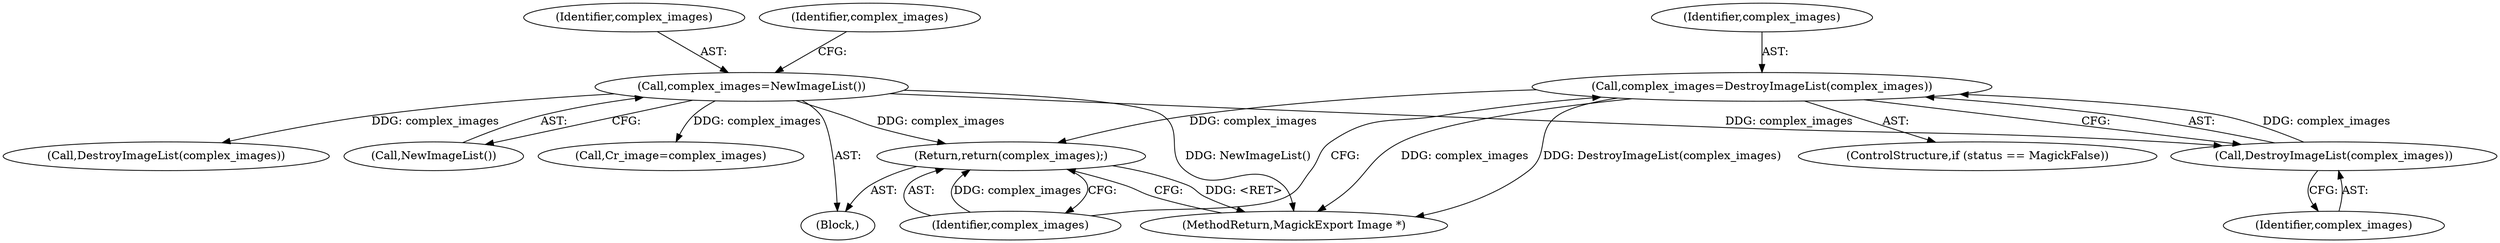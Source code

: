 digraph "0_ImageMagick6_61135001a625364e29bdce83832f043eebde7b5a@pointer" {
"1000920" [label="(Call,complex_images=DestroyImageList(complex_images))"];
"1000922" [label="(Call,DestroyImageList(complex_images))"];
"1000225" [label="(Call,complex_images=NewImageList())"];
"1000924" [label="(Return,return(complex_images);)"];
"1000922" [label="(Call,DestroyImageList(complex_images))"];
"1000921" [label="(Identifier,complex_images)"];
"1000925" [label="(Identifier,complex_images)"];
"1000924" [label="(Return,return(complex_images);)"];
"1000227" [label="(Call,NewImageList())"];
"1000916" [label="(ControlStructure,if (status == MagickFalse))"];
"1000105" [label="(Block,)"];
"1000230" [label="(Identifier,complex_images)"];
"1000249" [label="(Call,DestroyImageList(complex_images))"];
"1000225" [label="(Call,complex_images=NewImageList())"];
"1000226" [label="(Identifier,complex_images)"];
"1000333" [label="(Call,Cr_image=complex_images)"];
"1000926" [label="(MethodReturn,MagickExport Image *)"];
"1000923" [label="(Identifier,complex_images)"];
"1000920" [label="(Call,complex_images=DestroyImageList(complex_images))"];
"1000920" -> "1000916"  [label="AST: "];
"1000920" -> "1000922"  [label="CFG: "];
"1000921" -> "1000920"  [label="AST: "];
"1000922" -> "1000920"  [label="AST: "];
"1000925" -> "1000920"  [label="CFG: "];
"1000920" -> "1000926"  [label="DDG: complex_images"];
"1000920" -> "1000926"  [label="DDG: DestroyImageList(complex_images)"];
"1000922" -> "1000920"  [label="DDG: complex_images"];
"1000920" -> "1000924"  [label="DDG: complex_images"];
"1000922" -> "1000923"  [label="CFG: "];
"1000923" -> "1000922"  [label="AST: "];
"1000225" -> "1000922"  [label="DDG: complex_images"];
"1000225" -> "1000105"  [label="AST: "];
"1000225" -> "1000227"  [label="CFG: "];
"1000226" -> "1000225"  [label="AST: "];
"1000227" -> "1000225"  [label="AST: "];
"1000230" -> "1000225"  [label="CFG: "];
"1000225" -> "1000926"  [label="DDG: NewImageList()"];
"1000225" -> "1000249"  [label="DDG: complex_images"];
"1000225" -> "1000333"  [label="DDG: complex_images"];
"1000225" -> "1000924"  [label="DDG: complex_images"];
"1000924" -> "1000105"  [label="AST: "];
"1000924" -> "1000925"  [label="CFG: "];
"1000925" -> "1000924"  [label="AST: "];
"1000926" -> "1000924"  [label="CFG: "];
"1000924" -> "1000926"  [label="DDG: <RET>"];
"1000925" -> "1000924"  [label="DDG: complex_images"];
}
